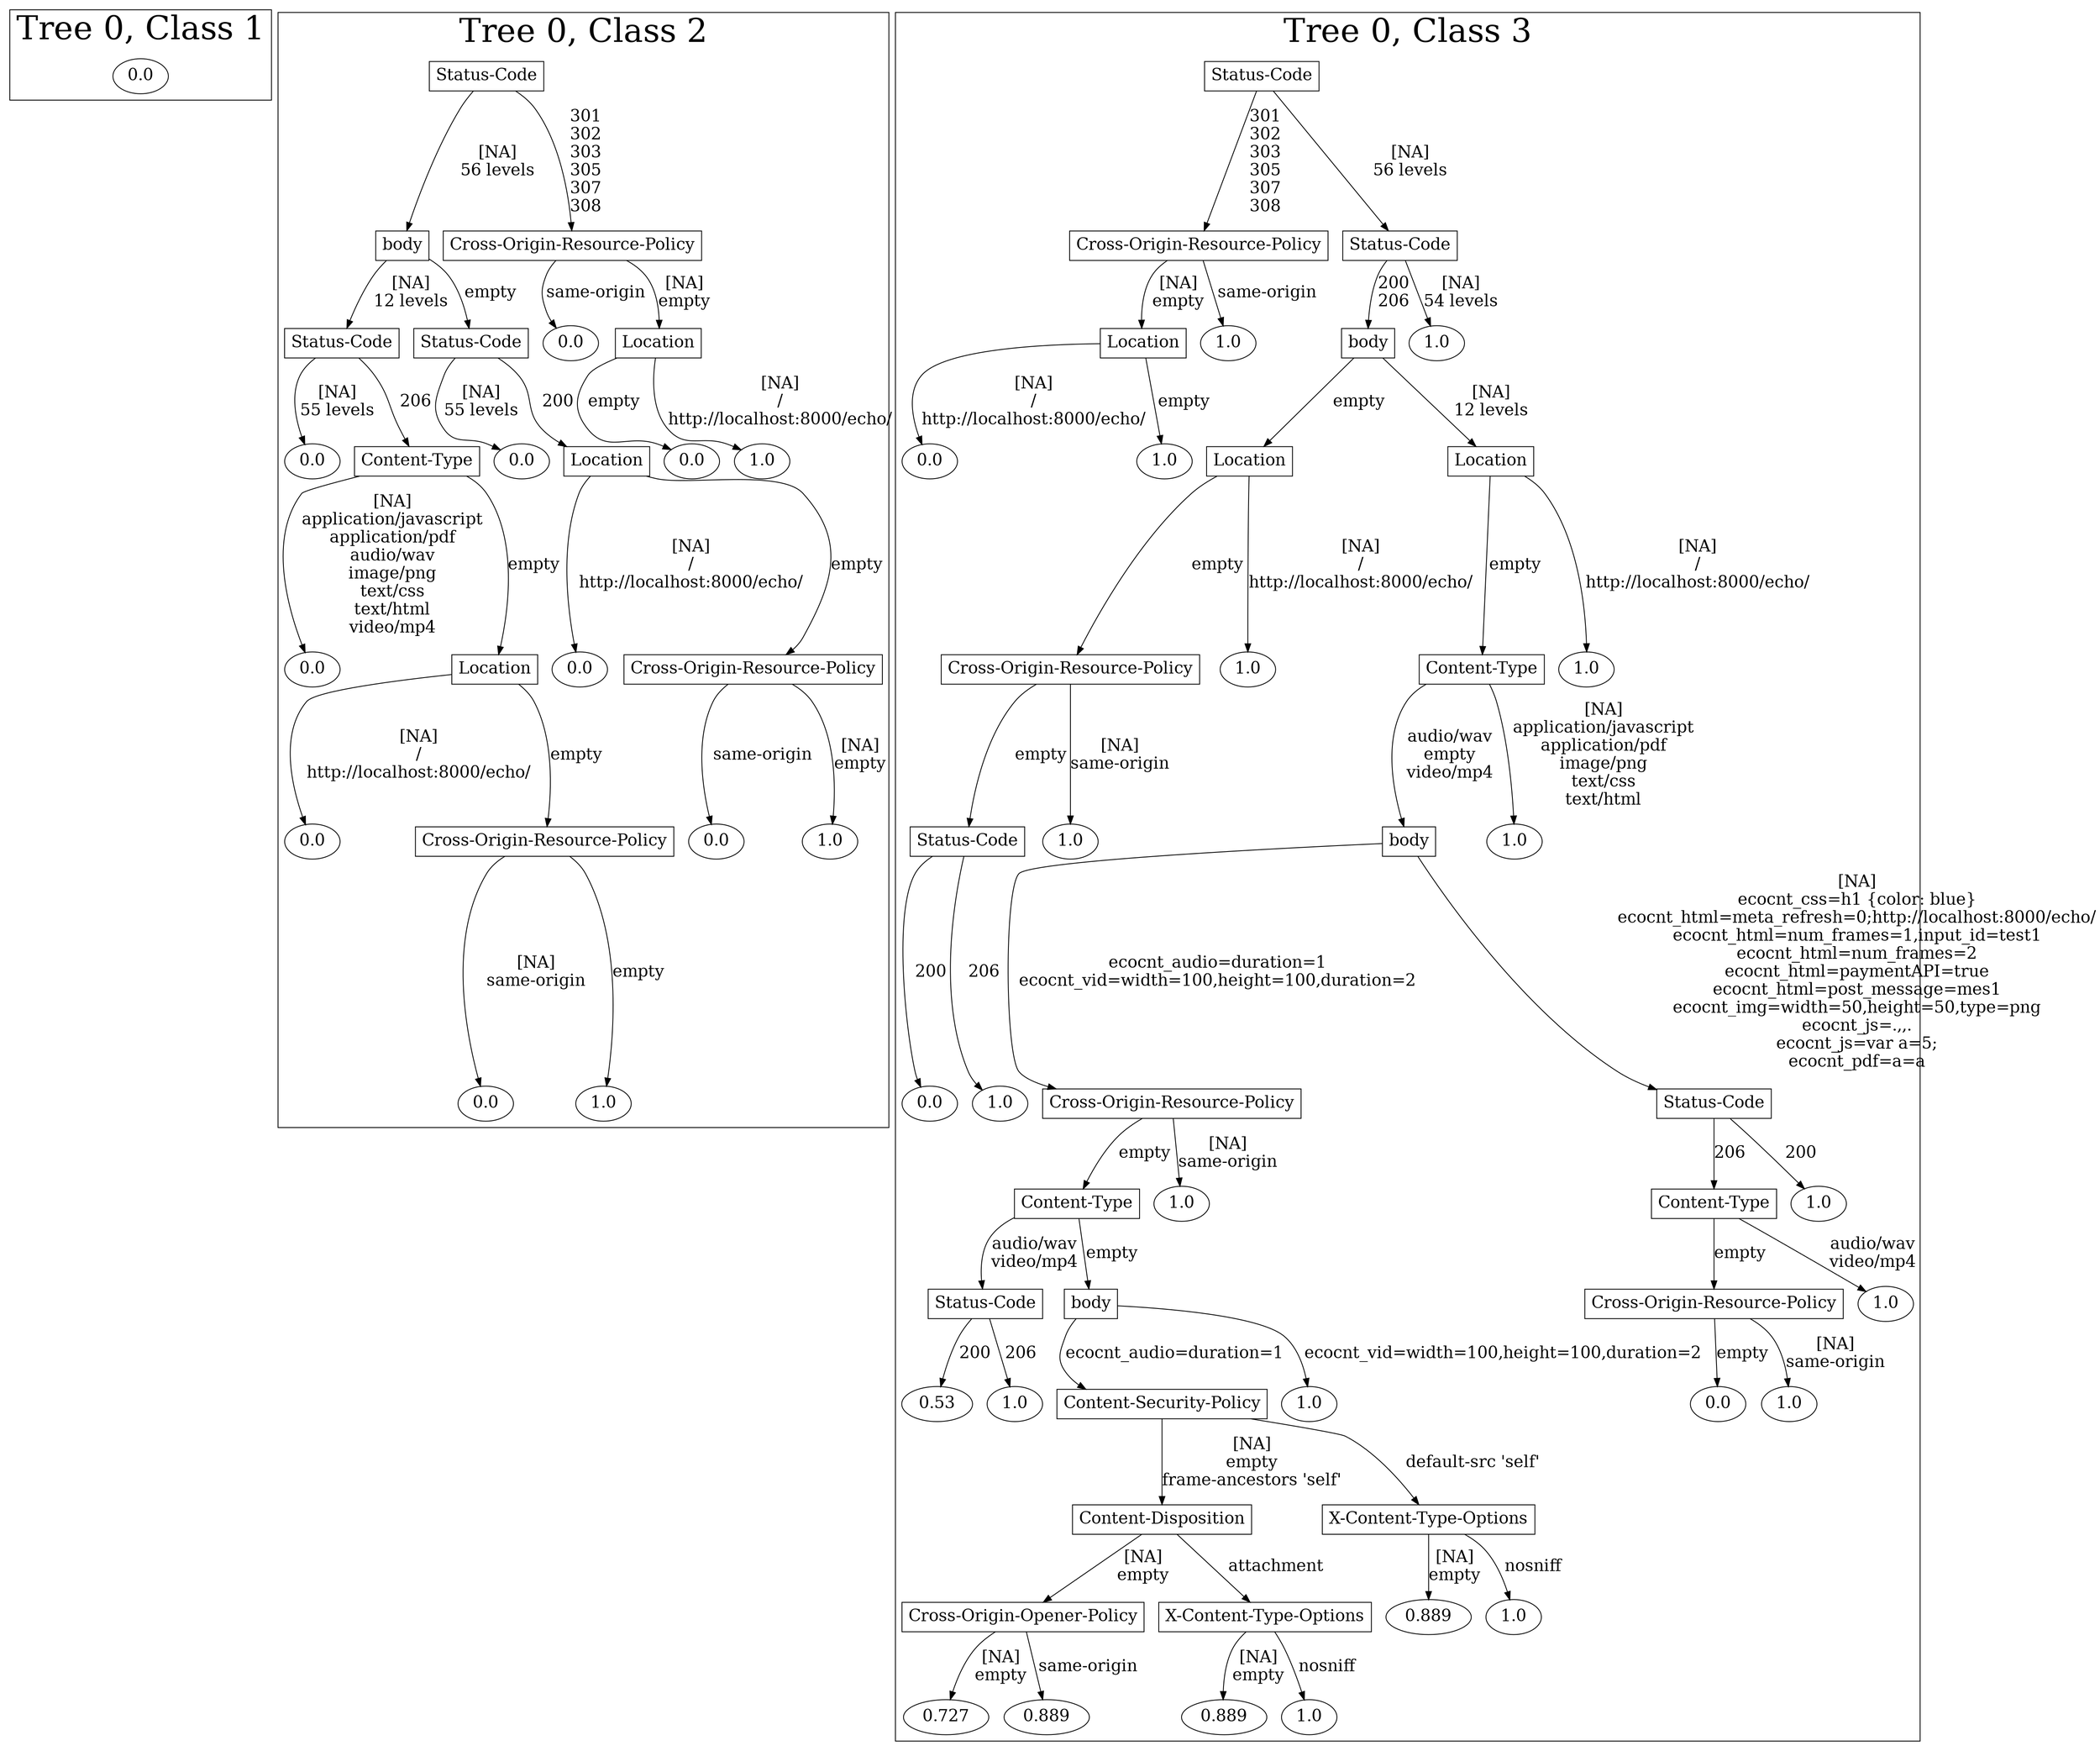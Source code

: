 /*
Generated by:
    http://https://github.com/h2oai/h2o-3/tree/master/h2o-genmodel/src/main/java/hex/genmodel/tools/PrintMojo.java
*/

/*
On a mac:

$ brew install graphviz
$ dot -Tpng file.gv -o file.png
$ open file.png
*/

digraph G {

subgraph cluster_0 {
/* Nodes */

/* Level 0 */
{
"SG_0_Node_0" [fontsize=20, label="0.0"]
}

/* Edges */

fontsize=40
label="Tree 0, Class 1"
}

subgraph cluster_1 {
/* Nodes */

/* Level 0 */
{
"SG_1_Node_0" [shape=box, fontsize=20, label="Status-Code"]
}

/* Level 1 */
{
"SG_1_Node_1" [shape=box, fontsize=20, label="body"]
"SG_1_Node_2" [shape=box, fontsize=20, label="Cross-Origin-Resource-Policy"]
}

/* Level 2 */
{
"SG_1_Node_3" [shape=box, fontsize=20, label="Status-Code"]
"SG_1_Node_4" [shape=box, fontsize=20, label="Status-Code"]
"SG_1_Node_11" [fontsize=20, label="0.0"]
"SG_1_Node_5" [shape=box, fontsize=20, label="Location"]
}

/* Level 3 */
{
"SG_1_Node_12" [fontsize=20, label="0.0"]
"SG_1_Node_6" [shape=box, fontsize=20, label="Content-Type"]
"SG_1_Node_13" [fontsize=20, label="0.0"]
"SG_1_Node_7" [shape=box, fontsize=20, label="Location"]
"SG_1_Node_14" [fontsize=20, label="0.0"]
"SG_1_Node_15" [fontsize=20, label="1.0"]
}

/* Level 4 */
{
"SG_1_Node_16" [fontsize=20, label="0.0"]
"SG_1_Node_8" [shape=box, fontsize=20, label="Location"]
"SG_1_Node_17" [fontsize=20, label="0.0"]
"SG_1_Node_9" [shape=box, fontsize=20, label="Cross-Origin-Resource-Policy"]
}

/* Level 5 */
{
"SG_1_Node_18" [fontsize=20, label="0.0"]
"SG_1_Node_10" [shape=box, fontsize=20, label="Cross-Origin-Resource-Policy"]
"SG_1_Node_19" [fontsize=20, label="0.0"]
"SG_1_Node_20" [fontsize=20, label="1.0"]
}

/* Level 6 */
{
"SG_1_Node_21" [fontsize=20, label="0.0"]
"SG_1_Node_22" [fontsize=20, label="1.0"]
}

/* Edges */
"SG_1_Node_0" -> "SG_1_Node_1" [fontsize=20, label="[NA]
56 levels
"]
"SG_1_Node_0" -> "SG_1_Node_2" [fontsize=20, label="301
302
303
305
307
308
"]
"SG_1_Node_2" -> "SG_1_Node_11" [fontsize=20, label="same-origin
"]
"SG_1_Node_2" -> "SG_1_Node_5" [fontsize=20, label="[NA]
empty
"]
"SG_1_Node_5" -> "SG_1_Node_14" [fontsize=20, label="empty
"]
"SG_1_Node_5" -> "SG_1_Node_15" [fontsize=20, label="[NA]
/
http://localhost:8000/echo/
"]
"SG_1_Node_1" -> "SG_1_Node_3" [fontsize=20, label="[NA]
12 levels
"]
"SG_1_Node_1" -> "SG_1_Node_4" [fontsize=20, label="empty
"]
"SG_1_Node_4" -> "SG_1_Node_13" [fontsize=20, label="[NA]
55 levels
"]
"SG_1_Node_4" -> "SG_1_Node_7" [fontsize=20, label="200
"]
"SG_1_Node_7" -> "SG_1_Node_17" [fontsize=20, label="[NA]
/
http://localhost:8000/echo/
"]
"SG_1_Node_7" -> "SG_1_Node_9" [fontsize=20, label="empty
"]
"SG_1_Node_9" -> "SG_1_Node_19" [fontsize=20, label="same-origin
"]
"SG_1_Node_9" -> "SG_1_Node_20" [fontsize=20, label="[NA]
empty
"]
"SG_1_Node_3" -> "SG_1_Node_12" [fontsize=20, label="[NA]
55 levels
"]
"SG_1_Node_3" -> "SG_1_Node_6" [fontsize=20, label="206
"]
"SG_1_Node_6" -> "SG_1_Node_16" [fontsize=20, label="[NA]
application/javascript
application/pdf
audio/wav
image/png
text/css
text/html
video/mp4
"]
"SG_1_Node_6" -> "SG_1_Node_8" [fontsize=20, label="empty
"]
"SG_1_Node_8" -> "SG_1_Node_18" [fontsize=20, label="[NA]
/
http://localhost:8000/echo/
"]
"SG_1_Node_8" -> "SG_1_Node_10" [fontsize=20, label="empty
"]
"SG_1_Node_10" -> "SG_1_Node_21" [fontsize=20, label="[NA]
same-origin
"]
"SG_1_Node_10" -> "SG_1_Node_22" [fontsize=20, label="empty
"]

fontsize=40
label="Tree 0, Class 2"
}

subgraph cluster_2 {
/* Nodes */

/* Level 0 */
{
"SG_2_Node_0" [shape=box, fontsize=20, label="Status-Code"]
}

/* Level 1 */
{
"SG_2_Node_1" [shape=box, fontsize=20, label="Cross-Origin-Resource-Policy"]
"SG_2_Node_2" [shape=box, fontsize=20, label="Status-Code"]
}

/* Level 2 */
{
"SG_2_Node_3" [shape=box, fontsize=20, label="Location"]
"SG_2_Node_28" [fontsize=20, label="1.0"]
"SG_2_Node_4" [shape=box, fontsize=20, label="body"]
"SG_2_Node_29" [fontsize=20, label="1.0"]
}

/* Level 3 */
{
"SG_2_Node_30" [fontsize=20, label="0.0"]
"SG_2_Node_31" [fontsize=20, label="1.0"]
"SG_2_Node_5" [shape=box, fontsize=20, label="Location"]
"SG_2_Node_6" [shape=box, fontsize=20, label="Location"]
}

/* Level 4 */
{
"SG_2_Node_7" [shape=box, fontsize=20, label="Cross-Origin-Resource-Policy"]
"SG_2_Node_32" [fontsize=20, label="1.0"]
"SG_2_Node_8" [shape=box, fontsize=20, label="Content-Type"]
"SG_2_Node_33" [fontsize=20, label="1.0"]
}

/* Level 5 */
{
"SG_2_Node_9" [shape=box, fontsize=20, label="Status-Code"]
"SG_2_Node_34" [fontsize=20, label="1.0"]
"SG_2_Node_10" [shape=box, fontsize=20, label="body"]
"SG_2_Node_35" [fontsize=20, label="1.0"]
}

/* Level 6 */
{
"SG_2_Node_36" [fontsize=20, label="0.0"]
"SG_2_Node_37" [fontsize=20, label="1.0"]
"SG_2_Node_11" [shape=box, fontsize=20, label="Cross-Origin-Resource-Policy"]
"SG_2_Node_12" [shape=box, fontsize=20, label="Status-Code"]
}

/* Level 7 */
{
"SG_2_Node_13" [shape=box, fontsize=20, label="Content-Type"]
"SG_2_Node_38" [fontsize=20, label="1.0"]
"SG_2_Node_14" [shape=box, fontsize=20, label="Content-Type"]
"SG_2_Node_39" [fontsize=20, label="1.0"]
}

/* Level 8 */
{
"SG_2_Node_15" [shape=box, fontsize=20, label="Status-Code"]
"SG_2_Node_16" [shape=box, fontsize=20, label="body"]
"SG_2_Node_17" [shape=box, fontsize=20, label="Cross-Origin-Resource-Policy"]
"SG_2_Node_40" [fontsize=20, label="1.0"]
}

/* Level 9 */
{
"SG_2_Node_41" [fontsize=20, label="0.53"]
"SG_2_Node_42" [fontsize=20, label="1.0"]
"SG_2_Node_19" [shape=box, fontsize=20, label="Content-Security-Policy"]
"SG_2_Node_43" [fontsize=20, label="1.0"]
"SG_2_Node_44" [fontsize=20, label="0.0"]
"SG_2_Node_45" [fontsize=20, label="1.0"]
}

/* Level 10 */
{
"SG_2_Node_20" [shape=box, fontsize=20, label="Content-Disposition"]
"SG_2_Node_21" [shape=box, fontsize=20, label="X-Content-Type-Options"]
}

/* Level 11 */
{
"SG_2_Node_22" [shape=box, fontsize=20, label="Cross-Origin-Opener-Policy"]
"SG_2_Node_23" [shape=box, fontsize=20, label="X-Content-Type-Options"]
"SG_2_Node_46" [fontsize=20, label="0.889"]
"SG_2_Node_47" [fontsize=20, label="1.0"]
}

/* Level 12 */
{
"SG_2_Node_48" [fontsize=20, label="0.727"]
"SG_2_Node_49" [fontsize=20, label="0.889"]
"SG_2_Node_50" [fontsize=20, label="0.889"]
"SG_2_Node_51" [fontsize=20, label="1.0"]
}

/* Edges */
"SG_2_Node_0" -> "SG_2_Node_1" [fontsize=20, label="301
302
303
305
307
308
"]
"SG_2_Node_0" -> "SG_2_Node_2" [fontsize=20, label="[NA]
56 levels
"]
"SG_2_Node_2" -> "SG_2_Node_4" [fontsize=20, label="200
206
"]
"SG_2_Node_2" -> "SG_2_Node_29" [fontsize=20, label="[NA]
54 levels
"]
"SG_2_Node_4" -> "SG_2_Node_5" [fontsize=20, label="empty
"]
"SG_2_Node_4" -> "SG_2_Node_6" [fontsize=20, label="[NA]
12 levels
"]
"SG_2_Node_6" -> "SG_2_Node_8" [fontsize=20, label="empty
"]
"SG_2_Node_6" -> "SG_2_Node_33" [fontsize=20, label="[NA]
/
http://localhost:8000/echo/
"]
"SG_2_Node_8" -> "SG_2_Node_10" [fontsize=20, label="audio/wav
empty
video/mp4
"]
"SG_2_Node_8" -> "SG_2_Node_35" [fontsize=20, label="[NA]
application/javascript
application/pdf
image/png
text/css
text/html
"]
"SG_2_Node_10" -> "SG_2_Node_11" [fontsize=20, label="ecocnt_audio=duration=1
ecocnt_vid=width=100,height=100,duration=2
"]
"SG_2_Node_10" -> "SG_2_Node_12" [fontsize=20, label="[NA]
ecocnt_css=h1 {color: blue}
ecocnt_html=meta_refresh=0;http://localhost:8000/echo/
ecocnt_html=num_frames=1,input_id=test1
ecocnt_html=num_frames=2
ecocnt_html=paymentAPI=true
ecocnt_html=post_message=mes1
ecocnt_img=width=50,height=50,type=png
ecocnt_js=.,,.
ecocnt_js=var a=5;
ecocnt_pdf=a=a
"]
"SG_2_Node_12" -> "SG_2_Node_14" [fontsize=20, label="206
"]
"SG_2_Node_12" -> "SG_2_Node_39" [fontsize=20, label="200
"]
"SG_2_Node_14" -> "SG_2_Node_17" [fontsize=20, label="empty
"]
"SG_2_Node_14" -> "SG_2_Node_40" [fontsize=20, label="audio/wav
video/mp4
"]
"SG_2_Node_17" -> "SG_2_Node_44" [fontsize=20, label="empty
"]
"SG_2_Node_17" -> "SG_2_Node_45" [fontsize=20, label="[NA]
same-origin
"]
"SG_2_Node_11" -> "SG_2_Node_13" [fontsize=20, label="empty
"]
"SG_2_Node_11" -> "SG_2_Node_38" [fontsize=20, label="[NA]
same-origin
"]
"SG_2_Node_13" -> "SG_2_Node_15" [fontsize=20, label="audio/wav
video/mp4
"]
"SG_2_Node_13" -> "SG_2_Node_16" [fontsize=20, label="empty
"]
"SG_2_Node_16" -> "SG_2_Node_19" [fontsize=20, label="ecocnt_audio=duration=1
"]
"SG_2_Node_16" -> "SG_2_Node_43" [fontsize=20, label="ecocnt_vid=width=100,height=100,duration=2
"]
"SG_2_Node_19" -> "SG_2_Node_20" [fontsize=20, label="[NA]
empty
frame-ancestors 'self'
"]
"SG_2_Node_19" -> "SG_2_Node_21" [fontsize=20, label="default-src 'self'
"]
"SG_2_Node_21" -> "SG_2_Node_46" [fontsize=20, label="[NA]
empty
"]
"SG_2_Node_21" -> "SG_2_Node_47" [fontsize=20, label="nosniff
"]
"SG_2_Node_20" -> "SG_2_Node_22" [fontsize=20, label="[NA]
empty
"]
"SG_2_Node_20" -> "SG_2_Node_23" [fontsize=20, label="attachment
"]
"SG_2_Node_23" -> "SG_2_Node_50" [fontsize=20, label="[NA]
empty
"]
"SG_2_Node_23" -> "SG_2_Node_51" [fontsize=20, label="nosniff
"]
"SG_2_Node_22" -> "SG_2_Node_48" [fontsize=20, label="[NA]
empty
"]
"SG_2_Node_22" -> "SG_2_Node_49" [fontsize=20, label="same-origin
"]
"SG_2_Node_15" -> "SG_2_Node_41" [fontsize=20, label="200
"]
"SG_2_Node_15" -> "SG_2_Node_42" [fontsize=20, label="206
"]
"SG_2_Node_5" -> "SG_2_Node_7" [fontsize=20, label="empty
"]
"SG_2_Node_5" -> "SG_2_Node_32" [fontsize=20, label="[NA]
/
http://localhost:8000/echo/
"]
"SG_2_Node_7" -> "SG_2_Node_9" [fontsize=20, label="empty
"]
"SG_2_Node_7" -> "SG_2_Node_34" [fontsize=20, label="[NA]
same-origin
"]
"SG_2_Node_9" -> "SG_2_Node_36" [fontsize=20, label="200
"]
"SG_2_Node_9" -> "SG_2_Node_37" [fontsize=20, label="206
"]
"SG_2_Node_1" -> "SG_2_Node_3" [fontsize=20, label="[NA]
empty
"]
"SG_2_Node_1" -> "SG_2_Node_28" [fontsize=20, label="same-origin
"]
"SG_2_Node_3" -> "SG_2_Node_30" [fontsize=20, label="[NA]
/
http://localhost:8000/echo/
"]
"SG_2_Node_3" -> "SG_2_Node_31" [fontsize=20, label="empty
"]

fontsize=40
label="Tree 0, Class 3"
}

}

